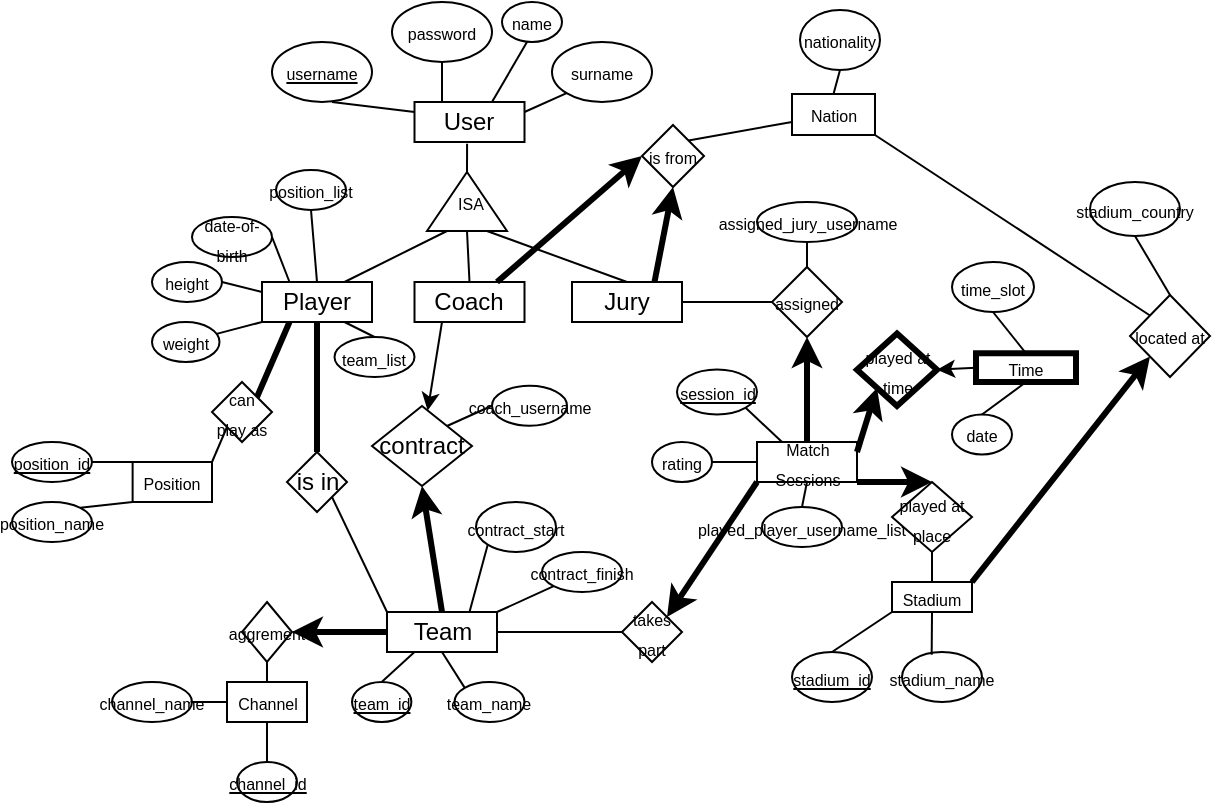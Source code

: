 <mxfile version="24.0.7" type="github">
  <diagram id="R2lEEEUBdFMjLlhIrx00" name="Page-1">
    <mxGraphModel dx="766" dy="385" grid="0" gridSize="10" guides="1" tooltips="1" connect="1" arrows="1" fold="1" page="1" pageScale="1" pageWidth="850" pageHeight="1100" background="#ffffff" math="0" shadow="0" extFonts="Permanent Marker^https://fonts.googleapis.com/css?family=Permanent+Marker">
      <root>
        <mxCell id="0" />
        <mxCell id="1" parent="0" />
        <mxCell id="NbPGqInugCmnnlXN2Xtu-7" style="rounded=0;orthogonalLoop=1;jettySize=auto;html=1;exitX=0.25;exitY=0;exitDx=0;exitDy=0;entryX=0.5;entryY=1;entryDx=0;entryDy=0;endArrow=none;endFill=0;" parent="1" source="NbPGqInugCmnnlXN2Xtu-1" target="NbPGqInugCmnnlXN2Xtu-3" edge="1">
          <mxGeometry relative="1" as="geometry" />
        </mxCell>
        <mxCell id="NbPGqInugCmnnlXN2Xtu-8" style="rounded=0;orthogonalLoop=1;jettySize=auto;html=1;exitX=0.75;exitY=0;exitDx=0;exitDy=0;entryX=0.5;entryY=1;entryDx=0;entryDy=0;endArrow=none;endFill=0;" parent="1" edge="1">
          <mxGeometry relative="1" as="geometry">
            <mxPoint x="350" y="270" as="sourcePoint" />
            <mxPoint x="367.5" y="240" as="targetPoint" />
          </mxGeometry>
        </mxCell>
        <mxCell id="NbPGqInugCmnnlXN2Xtu-11" style="rounded=0;orthogonalLoop=1;jettySize=auto;html=1;exitX=1;exitY=0.25;exitDx=0;exitDy=0;entryX=0;entryY=1;entryDx=0;entryDy=0;endArrow=none;endFill=0;" parent="1" source="NbPGqInugCmnnlXN2Xtu-1" target="NbPGqInugCmnnlXN2Xtu-5" edge="1">
          <mxGeometry relative="1" as="geometry" />
        </mxCell>
        <mxCell id="NbPGqInugCmnnlXN2Xtu-1" value="User" style="rounded=0;whiteSpace=wrap;html=1;" parent="1" vertex="1">
          <mxGeometry x="311.25" y="270" width="55" height="20" as="geometry" />
        </mxCell>
        <mxCell id="NbPGqInugCmnnlXN2Xtu-2" value="&lt;font style=&quot;font-size: 8px;&quot;&gt;&lt;u&gt;username&lt;/u&gt;&lt;/font&gt;" style="ellipse;whiteSpace=wrap;html=1;" parent="1" vertex="1">
          <mxGeometry x="240" y="240" width="50" height="30" as="geometry" />
        </mxCell>
        <mxCell id="NbPGqInugCmnnlXN2Xtu-3" value="&lt;font style=&quot;font-size: 8px;&quot;&gt;password&lt;/font&gt;" style="ellipse;whiteSpace=wrap;html=1;" parent="1" vertex="1">
          <mxGeometry x="300" y="220" width="50" height="30" as="geometry" />
        </mxCell>
        <mxCell id="NbPGqInugCmnnlXN2Xtu-4" value="&lt;font style=&quot;font-size: 8px;&quot;&gt;name&lt;/font&gt;" style="ellipse;whiteSpace=wrap;html=1;" parent="1" vertex="1">
          <mxGeometry x="355" y="220" width="30" height="20" as="geometry" />
        </mxCell>
        <mxCell id="NbPGqInugCmnnlXN2Xtu-5" value="&lt;font style=&quot;font-size: 8px;&quot;&gt;surname&lt;/font&gt;" style="ellipse;whiteSpace=wrap;html=1;" parent="1" vertex="1">
          <mxGeometry x="380" y="240" width="50" height="30" as="geometry" />
        </mxCell>
        <mxCell id="NbPGqInugCmnnlXN2Xtu-12" style="rounded=0;orthogonalLoop=1;jettySize=auto;html=1;exitX=0;exitY=0.25;exitDx=0;exitDy=0;entryX=0.6;entryY=1;entryDx=0;entryDy=0;entryPerimeter=0;endArrow=none;endFill=0;" parent="1" source="NbPGqInugCmnnlXN2Xtu-1" target="NbPGqInugCmnnlXN2Xtu-2" edge="1">
          <mxGeometry relative="1" as="geometry" />
        </mxCell>
        <mxCell id="NbPGqInugCmnnlXN2Xtu-14" value="" style="triangle;whiteSpace=wrap;html=1;rotation=-90;" parent="1" vertex="1">
          <mxGeometry x="322.75" y="299.75" width="29.5" height="40" as="geometry" />
        </mxCell>
        <mxCell id="NbPGqInugCmnnlXN2Xtu-15" value="&lt;font style=&quot;font-size: 8px;&quot;&gt;ISA&lt;/font&gt;" style="text;html=1;align=center;verticalAlign=middle;whiteSpace=wrap;rounded=0;" parent="1" vertex="1">
          <mxGeometry x="322.5" y="312.5" width="32.5" height="15" as="geometry" />
        </mxCell>
        <mxCell id="NbPGqInugCmnnlXN2Xtu-20" style="rounded=0;orthogonalLoop=1;jettySize=auto;html=1;exitX=0.75;exitY=0;exitDx=0;exitDy=0;entryX=0;entryY=0.25;entryDx=0;entryDy=0;endArrow=none;endFill=0;" parent="1" source="NbPGqInugCmnnlXN2Xtu-17" target="NbPGqInugCmnnlXN2Xtu-14" edge="1">
          <mxGeometry relative="1" as="geometry" />
        </mxCell>
        <mxCell id="NbPGqInugCmnnlXN2Xtu-30" style="rounded=0;orthogonalLoop=1;jettySize=auto;html=1;exitX=0.25;exitY=0;exitDx=0;exitDy=0;entryX=1;entryY=0.5;entryDx=0;entryDy=0;endArrow=none;endFill=0;" parent="1" source="NbPGqInugCmnnlXN2Xtu-17" target="NbPGqInugCmnnlXN2Xtu-26" edge="1">
          <mxGeometry relative="1" as="geometry" />
        </mxCell>
        <mxCell id="NbPGqInugCmnnlXN2Xtu-33" style="rounded=0;orthogonalLoop=1;jettySize=auto;html=1;exitX=0;exitY=1;exitDx=0;exitDy=0;endArrow=none;endFill=0;" parent="1" source="NbPGqInugCmnnlXN2Xtu-17" target="NbPGqInugCmnnlXN2Xtu-28" edge="1">
          <mxGeometry relative="1" as="geometry" />
        </mxCell>
        <mxCell id="NbPGqInugCmnnlXN2Xtu-45" style="rounded=0;orthogonalLoop=1;jettySize=auto;html=1;exitX=0.25;exitY=1;exitDx=0;exitDy=0;entryX=1;entryY=0;entryDx=0;entryDy=0;endArrow=none;endFill=0;strokeWidth=3;" parent="1" source="NbPGqInugCmnnlXN2Xtu-17" target="NbPGqInugCmnnlXN2Xtu-44" edge="1">
          <mxGeometry relative="1" as="geometry" />
        </mxCell>
        <mxCell id="NbPGqInugCmnnlXN2Xtu-56" style="rounded=0;orthogonalLoop=1;jettySize=auto;html=1;exitX=0.5;exitY=1;exitDx=0;exitDy=0;entryX=0.5;entryY=0;entryDx=0;entryDy=0;endArrow=none;endFill=0;strokeWidth=3;" parent="1" source="NbPGqInugCmnnlXN2Xtu-17" target="NbPGqInugCmnnlXN2Xtu-55" edge="1">
          <mxGeometry relative="1" as="geometry" />
        </mxCell>
        <mxCell id="NbPGqInugCmnnlXN2Xtu-17" value="Player" style="rounded=0;whiteSpace=wrap;html=1;" parent="1" vertex="1">
          <mxGeometry x="235" y="360" width="55" height="20" as="geometry" />
        </mxCell>
        <mxCell id="NbPGqInugCmnnlXN2Xtu-21" style="rounded=0;orthogonalLoop=1;jettySize=auto;html=1;exitX=0.5;exitY=0;exitDx=0;exitDy=0;entryX=0;entryY=0.5;entryDx=0;entryDy=0;endArrow=none;endFill=0;" parent="1" source="NbPGqInugCmnnlXN2Xtu-18" target="NbPGqInugCmnnlXN2Xtu-14" edge="1">
          <mxGeometry relative="1" as="geometry" />
        </mxCell>
        <mxCell id="NbPGqInugCmnnlXN2Xtu-41" style="rounded=0;orthogonalLoop=1;jettySize=auto;html=1;exitX=0.25;exitY=1;exitDx=0;exitDy=0;" parent="1" source="NbPGqInugCmnnlXN2Xtu-18" target="NbPGqInugCmnnlXN2Xtu-38" edge="1">
          <mxGeometry relative="1" as="geometry" />
        </mxCell>
        <mxCell id="NbPGqInugCmnnlXN2Xtu-18" value="Coach" style="rounded=0;whiteSpace=wrap;html=1;" parent="1" vertex="1">
          <mxGeometry x="311.25" y="360" width="55" height="20" as="geometry" />
        </mxCell>
        <mxCell id="NbPGqInugCmnnlXN2Xtu-22" style="rounded=0;orthogonalLoop=1;jettySize=auto;html=1;exitX=0.5;exitY=0;exitDx=0;exitDy=0;entryX=0;entryY=0.75;entryDx=0;entryDy=0;endArrow=none;endFill=0;" parent="1" source="NbPGqInugCmnnlXN2Xtu-19" target="NbPGqInugCmnnlXN2Xtu-14" edge="1">
          <mxGeometry relative="1" as="geometry" />
        </mxCell>
        <mxCell id="NbPGqInugCmnnlXN2Xtu-90" style="edgeStyle=orthogonalEdgeStyle;rounded=0;orthogonalLoop=1;jettySize=auto;html=1;exitX=1;exitY=0.5;exitDx=0;exitDy=0;entryX=0;entryY=0.5;entryDx=0;entryDy=0;endArrow=none;endFill=0;" parent="1" source="NbPGqInugCmnnlXN2Xtu-19" target="NbPGqInugCmnnlXN2Xtu-58" edge="1">
          <mxGeometry relative="1" as="geometry" />
        </mxCell>
        <mxCell id="RCbBzKasgjA7PgLbYBkf-12" style="rounded=0;orthogonalLoop=1;jettySize=auto;html=1;exitX=0.75;exitY=0;exitDx=0;exitDy=0;entryX=0.5;entryY=1;entryDx=0;entryDy=0;strokeWidth=3;" edge="1" parent="1" source="NbPGqInugCmnnlXN2Xtu-19" target="RCbBzKasgjA7PgLbYBkf-11">
          <mxGeometry relative="1" as="geometry" />
        </mxCell>
        <mxCell id="NbPGqInugCmnnlXN2Xtu-19" value="Jury" style="rounded=0;whiteSpace=wrap;html=1;" parent="1" vertex="1">
          <mxGeometry x="390" y="360" width="55" height="20" as="geometry" />
        </mxCell>
        <mxCell id="NbPGqInugCmnnlXN2Xtu-26" value="&lt;font style=&quot;font-size: 8px;&quot;&gt;date-of-birth&lt;/font&gt;" style="ellipse;whiteSpace=wrap;html=1;" parent="1" vertex="1">
          <mxGeometry x="200" y="327.5" width="40" height="20" as="geometry" />
        </mxCell>
        <mxCell id="NbPGqInugCmnnlXN2Xtu-27" value="&lt;font style=&quot;font-size: 8px;&quot;&gt;height&lt;/font&gt;" style="ellipse;whiteSpace=wrap;html=1;" parent="1" vertex="1">
          <mxGeometry x="180" y="350" width="35" height="20" as="geometry" />
        </mxCell>
        <mxCell id="NbPGqInugCmnnlXN2Xtu-28" value="&lt;font style=&quot;font-size: 8px;&quot;&gt;weight&lt;/font&gt;" style="ellipse;whiteSpace=wrap;html=1;" parent="1" vertex="1">
          <mxGeometry x="180" y="380" width="33.75" height="20" as="geometry" />
        </mxCell>
        <mxCell id="NbPGqInugCmnnlXN2Xtu-32" style="rounded=0;orthogonalLoop=1;jettySize=auto;html=1;exitX=0;exitY=0.25;exitDx=0;exitDy=0;entryX=1;entryY=0.5;entryDx=0;entryDy=0;endArrow=none;endFill=0;" parent="1" source="NbPGqInugCmnnlXN2Xtu-17" target="NbPGqInugCmnnlXN2Xtu-27" edge="1">
          <mxGeometry relative="1" as="geometry" />
        </mxCell>
        <mxCell id="NbPGqInugCmnnlXN2Xtu-37" style="edgeStyle=orthogonalEdgeStyle;rounded=0;orthogonalLoop=1;jettySize=auto;html=1;exitX=1;exitY=0.5;exitDx=0;exitDy=0;entryX=0.478;entryY=1.042;entryDx=0;entryDy=0;entryPerimeter=0;endArrow=none;endFill=0;" parent="1" source="NbPGqInugCmnnlXN2Xtu-14" target="NbPGqInugCmnnlXN2Xtu-1" edge="1">
          <mxGeometry relative="1" as="geometry" />
        </mxCell>
        <mxCell id="NbPGqInugCmnnlXN2Xtu-68" style="rounded=0;orthogonalLoop=1;jettySize=auto;html=1;exitX=1;exitY=0;exitDx=0;exitDy=0;entryX=0;entryY=0.5;entryDx=0;entryDy=0;endArrow=none;endFill=0;" parent="1" source="NbPGqInugCmnnlXN2Xtu-38" target="NbPGqInugCmnnlXN2Xtu-64" edge="1">
          <mxGeometry relative="1" as="geometry" />
        </mxCell>
        <mxCell id="NbPGqInugCmnnlXN2Xtu-70" style="rounded=0;orthogonalLoop=1;jettySize=auto;html=1;exitX=1;exitY=0;exitDx=0;exitDy=0;entryX=0;entryY=1;entryDx=0;entryDy=0;endArrow=none;endFill=0;" parent="1" source="NbPGqInugCmnnlXN2Xtu-39" target="NbPGqInugCmnnlXN2Xtu-66" edge="1">
          <mxGeometry relative="1" as="geometry" />
        </mxCell>
        <mxCell id="NbPGqInugCmnnlXN2Xtu-38" value="contract" style="rhombus;whiteSpace=wrap;html=1;" parent="1" vertex="1">
          <mxGeometry x="290" y="422" width="50" height="40" as="geometry" />
        </mxCell>
        <mxCell id="NbPGqInugCmnnlXN2Xtu-43" style="rounded=0;orthogonalLoop=1;jettySize=auto;html=1;exitX=0.5;exitY=0;exitDx=0;exitDy=0;entryX=0.5;entryY=1;entryDx=0;entryDy=0;strokeWidth=3;" parent="1" source="NbPGqInugCmnnlXN2Xtu-39" target="NbPGqInugCmnnlXN2Xtu-38" edge="1">
          <mxGeometry relative="1" as="geometry" />
        </mxCell>
        <mxCell id="NbPGqInugCmnnlXN2Xtu-72" style="rounded=0;orthogonalLoop=1;jettySize=auto;html=1;exitX=0.25;exitY=1;exitDx=0;exitDy=0;entryX=0.5;entryY=0;entryDx=0;entryDy=0;endArrow=none;endFill=0;" parent="1" source="NbPGqInugCmnnlXN2Xtu-39" target="NbPGqInugCmnnlXN2Xtu-62" edge="1">
          <mxGeometry relative="1" as="geometry" />
        </mxCell>
        <mxCell id="NbPGqInugCmnnlXN2Xtu-73" style="rounded=0;orthogonalLoop=1;jettySize=auto;html=1;exitX=0.5;exitY=1;exitDx=0;exitDy=0;entryX=0;entryY=0;entryDx=0;entryDy=0;endArrow=none;endFill=0;" parent="1" source="NbPGqInugCmnnlXN2Xtu-39" target="NbPGqInugCmnnlXN2Xtu-63" edge="1">
          <mxGeometry relative="1" as="geometry" />
        </mxCell>
        <mxCell id="NbPGqInugCmnnlXN2Xtu-92" style="rounded=0;orthogonalLoop=1;jettySize=auto;html=1;exitX=0;exitY=0.5;exitDx=0;exitDy=0;entryX=1;entryY=0.5;entryDx=0;entryDy=0;strokeWidth=3;" parent="1" source="NbPGqInugCmnnlXN2Xtu-39" target="NbPGqInugCmnnlXN2Xtu-80" edge="1">
          <mxGeometry relative="1" as="geometry" />
        </mxCell>
        <mxCell id="NbPGqInugCmnnlXN2Xtu-95" style="edgeStyle=orthogonalEdgeStyle;rounded=0;orthogonalLoop=1;jettySize=auto;html=1;exitX=1;exitY=0.5;exitDx=0;exitDy=0;entryX=0;entryY=0.5;entryDx=0;entryDy=0;endArrow=none;endFill=0;" parent="1" source="NbPGqInugCmnnlXN2Xtu-39" target="NbPGqInugCmnnlXN2Xtu-94" edge="1">
          <mxGeometry relative="1" as="geometry" />
        </mxCell>
        <mxCell id="NbPGqInugCmnnlXN2Xtu-39" value="Team" style="rounded=0;whiteSpace=wrap;html=1;" parent="1" vertex="1">
          <mxGeometry x="297.5" y="525" width="55" height="20" as="geometry" />
        </mxCell>
        <mxCell id="NbPGqInugCmnnlXN2Xtu-47" style="rounded=0;orthogonalLoop=1;jettySize=auto;html=1;exitX=0;exitY=1;exitDx=0;exitDy=0;entryX=1;entryY=0;entryDx=0;entryDy=0;endArrow=none;endFill=0;" parent="1" source="NbPGqInugCmnnlXN2Xtu-44" target="NbPGqInugCmnnlXN2Xtu-46" edge="1">
          <mxGeometry relative="1" as="geometry" />
        </mxCell>
        <mxCell id="NbPGqInugCmnnlXN2Xtu-76" style="rounded=0;orthogonalLoop=1;jettySize=auto;html=1;exitX=0.5;exitY=0;exitDx=0;exitDy=0;entryX=0.5;entryY=1;entryDx=0;entryDy=0;endArrow=none;endFill=0;" parent="1" source="NbPGqInugCmnnlXN2Xtu-17" target="NbPGqInugCmnnlXN2Xtu-75" edge="1">
          <mxGeometry relative="1" as="geometry" />
        </mxCell>
        <mxCell id="NbPGqInugCmnnlXN2Xtu-44" value="&lt;font style=&quot;font-size: 8px;&quot;&gt;can play as&lt;/font&gt;" style="rhombus;whiteSpace=wrap;html=1;strokeWidth=1;" parent="1" vertex="1">
          <mxGeometry x="210" y="410" width="30" height="30" as="geometry" />
        </mxCell>
        <mxCell id="NbPGqInugCmnnlXN2Xtu-51" style="rounded=0;orthogonalLoop=1;jettySize=auto;html=1;exitX=0;exitY=0;exitDx=0;exitDy=0;entryX=1;entryY=0.5;entryDx=0;entryDy=0;endArrow=none;endFill=0;" parent="1" source="NbPGqInugCmnnlXN2Xtu-46" target="NbPGqInugCmnnlXN2Xtu-48" edge="1">
          <mxGeometry relative="1" as="geometry" />
        </mxCell>
        <mxCell id="NbPGqInugCmnnlXN2Xtu-52" style="rounded=0;orthogonalLoop=1;jettySize=auto;html=1;exitX=0;exitY=1;exitDx=0;exitDy=0;entryX=1;entryY=0;entryDx=0;entryDy=0;endArrow=none;endFill=0;" parent="1" source="NbPGqInugCmnnlXN2Xtu-46" target="NbPGqInugCmnnlXN2Xtu-49" edge="1">
          <mxGeometry relative="1" as="geometry" />
        </mxCell>
        <mxCell id="NbPGqInugCmnnlXN2Xtu-46" value="&lt;font style=&quot;font-size: 8px;&quot;&gt;Position&lt;/font&gt;" style="rounded=0;whiteSpace=wrap;html=1;strokeWidth=1;" parent="1" vertex="1">
          <mxGeometry x="170.31" y="450" width="39.69" height="20" as="geometry" />
        </mxCell>
        <mxCell id="NbPGqInugCmnnlXN2Xtu-48" value="&lt;font style=&quot;font-size: 8px;&quot;&gt;&lt;u&gt;position_id&lt;/u&gt;&lt;/font&gt;" style="ellipse;whiteSpace=wrap;html=1;" parent="1" vertex="1">
          <mxGeometry x="110" y="440" width="40" height="20" as="geometry" />
        </mxCell>
        <mxCell id="NbPGqInugCmnnlXN2Xtu-49" value="&lt;font style=&quot;font-size: 8px;&quot;&gt;position_name&lt;/font&gt;" style="ellipse;whiteSpace=wrap;html=1;" parent="1" vertex="1">
          <mxGeometry x="110" y="470" width="40" height="20" as="geometry" />
        </mxCell>
        <mxCell id="NbPGqInugCmnnlXN2Xtu-61" style="edgeStyle=orthogonalEdgeStyle;rounded=0;orthogonalLoop=1;jettySize=auto;html=1;exitX=0.5;exitY=0;exitDx=0;exitDy=0;entryX=0.5;entryY=1;entryDx=0;entryDy=0;strokeWidth=3;" parent="1" source="NbPGqInugCmnnlXN2Xtu-54" target="NbPGqInugCmnnlXN2Xtu-58" edge="1">
          <mxGeometry relative="1" as="geometry" />
        </mxCell>
        <mxCell id="NbPGqInugCmnnlXN2Xtu-96" style="rounded=0;orthogonalLoop=1;jettySize=auto;html=1;exitX=0;exitY=1;exitDx=0;exitDy=0;entryX=1;entryY=0;entryDx=0;entryDy=0;endArrow=classic;endFill=1;strokeWidth=3;" parent="1" source="NbPGqInugCmnnlXN2Xtu-54" target="NbPGqInugCmnnlXN2Xtu-94" edge="1">
          <mxGeometry relative="1" as="geometry" />
        </mxCell>
        <mxCell id="NbPGqInugCmnnlXN2Xtu-108" style="rounded=0;orthogonalLoop=1;jettySize=auto;html=1;exitX=1;exitY=1;exitDx=0;exitDy=0;entryX=0.5;entryY=0;entryDx=0;entryDy=0;endArrow=classic;endFill=1;strokeWidth=3;" parent="1" source="NbPGqInugCmnnlXN2Xtu-54" target="NbPGqInugCmnnlXN2Xtu-107" edge="1">
          <mxGeometry relative="1" as="geometry" />
        </mxCell>
        <mxCell id="NbPGqInugCmnnlXN2Xtu-118" style="rounded=0;orthogonalLoop=1;jettySize=auto;html=1;exitX=0.25;exitY=0;exitDx=0;exitDy=0;entryX=1;entryY=1;entryDx=0;entryDy=0;endArrow=none;endFill=0;" parent="1" source="NbPGqInugCmnnlXN2Xtu-54" target="NbPGqInugCmnnlXN2Xtu-99" edge="1">
          <mxGeometry relative="1" as="geometry" />
        </mxCell>
        <mxCell id="NbPGqInugCmnnlXN2Xtu-54" value="&lt;font style=&quot;font-size: 8px;&quot;&gt;Match Sessions&lt;/font&gt;" style="rounded=0;whiteSpace=wrap;html=1;" parent="1" vertex="1">
          <mxGeometry x="482.5" y="440" width="50" height="20" as="geometry" />
        </mxCell>
        <mxCell id="NbPGqInugCmnnlXN2Xtu-71" style="rounded=0;orthogonalLoop=1;jettySize=auto;html=1;exitX=1;exitY=1;exitDx=0;exitDy=0;entryX=0;entryY=0;entryDx=0;entryDy=0;endArrow=none;endFill=0;" parent="1" source="NbPGqInugCmnnlXN2Xtu-55" target="NbPGqInugCmnnlXN2Xtu-39" edge="1">
          <mxGeometry relative="1" as="geometry" />
        </mxCell>
        <mxCell id="NbPGqInugCmnnlXN2Xtu-78" style="rounded=0;orthogonalLoop=1;jettySize=auto;html=1;exitX=0.75;exitY=1;exitDx=0;exitDy=0;entryX=0.5;entryY=0;entryDx=0;entryDy=0;endArrow=none;endFill=0;" parent="1" source="NbPGqInugCmnnlXN2Xtu-17" target="NbPGqInugCmnnlXN2Xtu-77" edge="1">
          <mxGeometry relative="1" as="geometry" />
        </mxCell>
        <mxCell id="NbPGqInugCmnnlXN2Xtu-55" value="is in" style="rhombus;whiteSpace=wrap;html=1;" parent="1" vertex="1">
          <mxGeometry x="247.5" y="445" width="30" height="30" as="geometry" />
        </mxCell>
        <mxCell id="NbPGqInugCmnnlXN2Xtu-124" style="edgeStyle=orthogonalEdgeStyle;rounded=0;orthogonalLoop=1;jettySize=auto;html=1;exitX=0.5;exitY=0;exitDx=0;exitDy=0;entryX=0.5;entryY=1;entryDx=0;entryDy=0;endArrow=none;endFill=0;" parent="1" source="NbPGqInugCmnnlXN2Xtu-58" target="NbPGqInugCmnnlXN2Xtu-122" edge="1">
          <mxGeometry relative="1" as="geometry" />
        </mxCell>
        <mxCell id="NbPGqInugCmnnlXN2Xtu-125" style="rounded=0;orthogonalLoop=1;jettySize=auto;html=1;exitX=0;exitY=0.5;exitDx=0;exitDy=0;entryX=1;entryY=0.5;entryDx=0;entryDy=0;endArrow=none;endFill=0;" parent="1" source="NbPGqInugCmnnlXN2Xtu-54" target="NbPGqInugCmnnlXN2Xtu-123" edge="1">
          <mxGeometry relative="1" as="geometry" />
        </mxCell>
        <mxCell id="NbPGqInugCmnnlXN2Xtu-58" value="&lt;font style=&quot;font-size: 8px;&quot;&gt;assigned&lt;/font&gt;" style="rhombus;whiteSpace=wrap;html=1;" parent="1" vertex="1">
          <mxGeometry x="490" y="352.5" width="35" height="35" as="geometry" />
        </mxCell>
        <mxCell id="NbPGqInugCmnnlXN2Xtu-62" value="&lt;font style=&quot;font-size: 8px;&quot;&gt;&lt;u&gt;team_id&lt;/u&gt;&lt;/font&gt;" style="ellipse;whiteSpace=wrap;html=1;" parent="1" vertex="1">
          <mxGeometry x="280" y="560" width="29.69" height="20" as="geometry" />
        </mxCell>
        <mxCell id="NbPGqInugCmnnlXN2Xtu-63" value="&lt;font style=&quot;font-size: 8px;&quot;&gt;team_name&lt;/font&gt;" style="ellipse;whiteSpace=wrap;html=1;" parent="1" vertex="1">
          <mxGeometry x="331.25" y="560" width="35" height="20" as="geometry" />
        </mxCell>
        <mxCell id="NbPGqInugCmnnlXN2Xtu-64" value="&lt;font style=&quot;font-size: 8px;&quot;&gt;coach_username&lt;/font&gt;" style="ellipse;whiteSpace=wrap;html=1;" parent="1" vertex="1">
          <mxGeometry x="350" y="411.88" width="37.5" height="20" as="geometry" />
        </mxCell>
        <mxCell id="NbPGqInugCmnnlXN2Xtu-65" value="&lt;font style=&quot;font-size: 8px;&quot;&gt;contract_start&lt;/font&gt;" style="ellipse;whiteSpace=wrap;html=1;" parent="1" vertex="1">
          <mxGeometry x="342" y="470" width="40" height="25" as="geometry" />
        </mxCell>
        <mxCell id="NbPGqInugCmnnlXN2Xtu-66" value="&lt;font style=&quot;font-size: 8px;&quot;&gt;contract_finish&lt;/font&gt;" style="ellipse;whiteSpace=wrap;html=1;" parent="1" vertex="1">
          <mxGeometry x="375" y="495" width="40" height="20" as="geometry" />
        </mxCell>
        <mxCell id="NbPGqInugCmnnlXN2Xtu-69" style="rounded=0;orthogonalLoop=1;jettySize=auto;html=1;entryX=0;entryY=1;entryDx=0;entryDy=0;endArrow=none;endFill=0;exitX=0.75;exitY=0;exitDx=0;exitDy=0;" parent="1" target="NbPGqInugCmnnlXN2Xtu-65" edge="1" source="NbPGqInugCmnnlXN2Xtu-39">
          <mxGeometry relative="1" as="geometry">
            <mxPoint x="350" y="460" as="sourcePoint" />
          </mxGeometry>
        </mxCell>
        <mxCell id="NbPGqInugCmnnlXN2Xtu-75" value="&lt;font style=&quot;font-size: 8px;&quot;&gt;position_list&lt;/font&gt;" style="ellipse;whiteSpace=wrap;html=1;" parent="1" vertex="1">
          <mxGeometry x="242" y="304" width="35" height="20" as="geometry" />
        </mxCell>
        <mxCell id="NbPGqInugCmnnlXN2Xtu-77" value="&lt;font style=&quot;font-size: 8px;&quot;&gt;team_list&lt;/font&gt;" style="ellipse;whiteSpace=wrap;html=1;" parent="1" vertex="1">
          <mxGeometry x="271.25" y="387.5" width="40" height="20" as="geometry" />
        </mxCell>
        <mxCell id="NbPGqInugCmnnlXN2Xtu-79" value="&lt;font style=&quot;font-size: 8px;&quot;&gt;&lt;u&gt;channel_id&lt;/u&gt;&lt;/font&gt;" style="ellipse;whiteSpace=wrap;html=1;" parent="1" vertex="1">
          <mxGeometry x="222.5" y="600" width="30" height="20" as="geometry" />
        </mxCell>
        <mxCell id="NbPGqInugCmnnlXN2Xtu-80" value="&lt;font style=&quot;font-size: 8px;&quot;&gt;aggrement&lt;/font&gt;" style="rhombus;whiteSpace=wrap;html=1;" parent="1" vertex="1">
          <mxGeometry x="225" y="520" width="25" height="30" as="geometry" />
        </mxCell>
        <mxCell id="NbPGqInugCmnnlXN2Xtu-127" style="rounded=0;orthogonalLoop=1;jettySize=auto;html=1;exitX=0;exitY=0.5;exitDx=0;exitDy=0;entryX=1;entryY=0.5;entryDx=0;entryDy=0;endArrow=none;endFill=0;" parent="1" source="NbPGqInugCmnnlXN2Xtu-81" target="NbPGqInugCmnnlXN2Xtu-126" edge="1">
          <mxGeometry relative="1" as="geometry" />
        </mxCell>
        <mxCell id="NbPGqInugCmnnlXN2Xtu-81" value="&lt;font style=&quot;font-size: 8px;&quot;&gt;Channel&lt;/font&gt;" style="rounded=0;whiteSpace=wrap;html=1;" parent="1" vertex="1">
          <mxGeometry x="217.5" y="560" width="40" height="20" as="geometry" />
        </mxCell>
        <mxCell id="NbPGqInugCmnnlXN2Xtu-84" style="rounded=0;orthogonalLoop=1;jettySize=auto;html=1;exitX=0.5;exitY=1;exitDx=0;exitDy=0;entryX=0.5;entryY=0;entryDx=0;entryDy=0;endArrow=none;endFill=0;" parent="1" source="NbPGqInugCmnnlXN2Xtu-81" target="NbPGqInugCmnnlXN2Xtu-79" edge="1">
          <mxGeometry relative="1" as="geometry" />
        </mxCell>
        <mxCell id="NbPGqInugCmnnlXN2Xtu-93" style="rounded=0;orthogonalLoop=1;jettySize=auto;html=1;exitX=0.5;exitY=1;exitDx=0;exitDy=0;entryX=0.5;entryY=0;entryDx=0;entryDy=0;endArrow=none;endFill=0;" parent="1" source="NbPGqInugCmnnlXN2Xtu-80" target="NbPGqInugCmnnlXN2Xtu-81" edge="1">
          <mxGeometry relative="1" as="geometry" />
        </mxCell>
        <mxCell id="NbPGqInugCmnnlXN2Xtu-98" style="rounded=0;orthogonalLoop=1;jettySize=auto;html=1;entryX=0.5;entryY=0;entryDx=0;entryDy=0;endArrow=none;endFill=0;exitX=0.5;exitY=1;exitDx=0;exitDy=0;" parent="1" source="NbPGqInugCmnnlXN2Xtu-54" target="NbPGqInugCmnnlXN2Xtu-97" edge="1">
          <mxGeometry relative="1" as="geometry">
            <mxPoint x="488" y="486" as="sourcePoint" />
          </mxGeometry>
        </mxCell>
        <mxCell id="NbPGqInugCmnnlXN2Xtu-94" value="&lt;font style=&quot;font-size: 8px;&quot;&gt;takes part&lt;/font&gt;" style="rhombus;whiteSpace=wrap;html=1;" parent="1" vertex="1">
          <mxGeometry x="415" y="520" width="30" height="30" as="geometry" />
        </mxCell>
        <mxCell id="NbPGqInugCmnnlXN2Xtu-97" value="&lt;font style=&quot;font-size: 8px;&quot;&gt;played_player_username_list&lt;/font&gt;" style="ellipse;whiteSpace=wrap;html=1;" parent="1" vertex="1">
          <mxGeometry x="485" y="472.5" width="40" height="20" as="geometry" />
        </mxCell>
        <mxCell id="NbPGqInugCmnnlXN2Xtu-99" value="&lt;font style=&quot;font-size: 8px;&quot;&gt;&lt;u&gt;session_id&lt;/u&gt;&lt;/font&gt;" style="ellipse;whiteSpace=wrap;html=1;" parent="1" vertex="1">
          <mxGeometry x="442.5" y="403.75" width="40" height="22.5" as="geometry" />
        </mxCell>
        <mxCell id="NbPGqInugCmnnlXN2Xtu-107" value="&lt;font style=&quot;font-size: 8px;&quot;&gt;played at place&lt;/font&gt;" style="rhombus;whiteSpace=wrap;html=1;" parent="1" vertex="1">
          <mxGeometry x="550" y="460" width="40" height="35" as="geometry" />
        </mxCell>
        <mxCell id="NbPGqInugCmnnlXN2Xtu-110" style="edgeStyle=orthogonalEdgeStyle;rounded=0;orthogonalLoop=1;jettySize=auto;html=1;exitX=0.5;exitY=0;exitDx=0;exitDy=0;entryX=0.5;entryY=1;entryDx=0;entryDy=0;endArrow=none;endFill=0;" parent="1" source="NbPGqInugCmnnlXN2Xtu-109" target="NbPGqInugCmnnlXN2Xtu-107" edge="1">
          <mxGeometry relative="1" as="geometry" />
        </mxCell>
        <mxCell id="NbPGqInugCmnnlXN2Xtu-114" style="rounded=0;orthogonalLoop=1;jettySize=auto;html=1;exitX=0;exitY=1;exitDx=0;exitDy=0;entryX=0.5;entryY=0;entryDx=0;entryDy=0;endArrow=none;endFill=0;" parent="1" source="NbPGqInugCmnnlXN2Xtu-109" target="NbPGqInugCmnnlXN2Xtu-111" edge="1">
          <mxGeometry relative="1" as="geometry" />
        </mxCell>
        <mxCell id="NbPGqInugCmnnlXN2Xtu-109" value="&lt;font style=&quot;font-size: 8px;&quot;&gt;Stadium&lt;/font&gt;" style="rounded=0;whiteSpace=wrap;html=1;" parent="1" vertex="1">
          <mxGeometry x="550" y="510" width="40" height="15" as="geometry" />
        </mxCell>
        <mxCell id="NbPGqInugCmnnlXN2Xtu-111" value="&lt;font style=&quot;font-size: 8px;&quot;&gt;&lt;u&gt;stadium_id&lt;/u&gt;&lt;/font&gt;" style="ellipse;whiteSpace=wrap;html=1;" parent="1" vertex="1">
          <mxGeometry x="500" y="545" width="40" height="25" as="geometry" />
        </mxCell>
        <mxCell id="NbPGqInugCmnnlXN2Xtu-112" value="&lt;font style=&quot;font-size: 8px;&quot;&gt;stadium_name&lt;/font&gt;" style="ellipse;whiteSpace=wrap;html=1;" parent="1" vertex="1">
          <mxGeometry x="555" y="545" width="40" height="25" as="geometry" />
        </mxCell>
        <mxCell id="NbPGqInugCmnnlXN2Xtu-115" style="rounded=0;orthogonalLoop=1;jettySize=auto;html=1;exitX=0.5;exitY=1;exitDx=0;exitDy=0;entryX=0.371;entryY=0.057;entryDx=0;entryDy=0;entryPerimeter=0;endArrow=none;endFill=0;" parent="1" source="NbPGqInugCmnnlXN2Xtu-109" target="NbPGqInugCmnnlXN2Xtu-112" edge="1">
          <mxGeometry relative="1" as="geometry" />
        </mxCell>
        <mxCell id="NbPGqInugCmnnlXN2Xtu-120" value="&lt;font style=&quot;font-size: 8px;&quot;&gt;date&lt;/font&gt;" style="ellipse;whiteSpace=wrap;html=1;" parent="1" vertex="1">
          <mxGeometry x="580" y="426.25" width="30" height="20" as="geometry" />
        </mxCell>
        <mxCell id="NbPGqInugCmnnlXN2Xtu-121" style="rounded=0;orthogonalLoop=1;jettySize=auto;html=1;exitX=0.5;exitY=1;exitDx=0;exitDy=0;entryX=0.5;entryY=0;entryDx=0;entryDy=0;endArrow=none;endFill=0;" parent="1" source="mSheaMGrgmXsFjMUXhLI-4" target="NbPGqInugCmnnlXN2Xtu-120" edge="1">
          <mxGeometry relative="1" as="geometry" />
        </mxCell>
        <mxCell id="NbPGqInugCmnnlXN2Xtu-122" value="&lt;font style=&quot;font-size: 8px;&quot;&gt;assigned_jury_username&lt;/font&gt;" style="ellipse;whiteSpace=wrap;html=1;" parent="1" vertex="1">
          <mxGeometry x="482.5" y="320" width="50" height="20" as="geometry" />
        </mxCell>
        <mxCell id="NbPGqInugCmnnlXN2Xtu-123" value="&lt;font style=&quot;font-size: 8px;&quot;&gt;rating&lt;/font&gt;" style="ellipse;whiteSpace=wrap;html=1;" parent="1" vertex="1">
          <mxGeometry x="430" y="440" width="30" height="20" as="geometry" />
        </mxCell>
        <mxCell id="NbPGqInugCmnnlXN2Xtu-126" value="&lt;font style=&quot;font-size: 8px;&quot;&gt;channel_name&lt;/font&gt;" style="ellipse;whiteSpace=wrap;html=1;" parent="1" vertex="1">
          <mxGeometry x="160" y="560" width="40" height="20" as="geometry" />
        </mxCell>
        <mxCell id="mSheaMGrgmXsFjMUXhLI-1" value="&lt;font style=&quot;font-size: 8px;&quot;&gt;played at time&lt;/font&gt;" style="rhombus;whiteSpace=wrap;html=1;strokeWidth=3;" parent="1" vertex="1">
          <mxGeometry x="532.5" y="385.75" width="40" height="36.25" as="geometry" />
        </mxCell>
        <mxCell id="mSheaMGrgmXsFjMUXhLI-5" value="" style="rounded=0;orthogonalLoop=1;jettySize=auto;html=1;exitX=1;exitY=0.25;exitDx=0;exitDy=0;entryX=0;entryY=1;entryDx=0;entryDy=0;endArrow=classic;endFill=1;strokeWidth=3;" parent="1" source="NbPGqInugCmnnlXN2Xtu-54" target="mSheaMGrgmXsFjMUXhLI-1" edge="1">
          <mxGeometry relative="1" as="geometry">
            <mxPoint x="533" y="445" as="sourcePoint" />
            <mxPoint x="560" y="425" as="targetPoint" />
          </mxGeometry>
        </mxCell>
        <mxCell id="mSheaMGrgmXsFjMUXhLI-10" style="rounded=0;orthogonalLoop=1;jettySize=auto;html=1;exitX=0;exitY=0.5;exitDx=0;exitDy=0;entryX=1;entryY=0.5;entryDx=0;entryDy=0;" parent="1" source="mSheaMGrgmXsFjMUXhLI-4" target="mSheaMGrgmXsFjMUXhLI-1" edge="1">
          <mxGeometry relative="1" as="geometry" />
        </mxCell>
        <mxCell id="mSheaMGrgmXsFjMUXhLI-4" value="&lt;font style=&quot;font-size: 8px;&quot;&gt;Time&lt;/font&gt;" style="rounded=0;whiteSpace=wrap;html=1;strokeWidth=3;" parent="1" vertex="1">
          <mxGeometry x="592" y="395.63" width="50" height="14.37" as="geometry" />
        </mxCell>
        <mxCell id="1beoP5uEFlzIraQvjspQ-11" value="&lt;font style=&quot;font-size: 8px;&quot;&gt;time_slot&lt;/font&gt;" style="ellipse;whiteSpace=wrap;html=1;" parent="1" vertex="1">
          <mxGeometry x="580" y="350" width="41" height="25" as="geometry" />
        </mxCell>
        <mxCell id="1beoP5uEFlzIraQvjspQ-13" style="rounded=0;orthogonalLoop=1;jettySize=auto;html=1;entryX=0.5;entryY=1;entryDx=0;entryDy=0;endArrow=none;endFill=0;exitX=0.5;exitY=0;exitDx=0;exitDy=0;" parent="1" source="mSheaMGrgmXsFjMUXhLI-4" target="1beoP5uEFlzIraQvjspQ-11" edge="1">
          <mxGeometry relative="1" as="geometry">
            <mxPoint x="656" y="414" as="sourcePoint" />
            <mxPoint x="719" y="280" as="targetPoint" />
          </mxGeometry>
        </mxCell>
        <mxCell id="RCbBzKasgjA7PgLbYBkf-3" value="&lt;font style=&quot;font-size: 8px;&quot;&gt;nationality&lt;/font&gt;" style="ellipse;whiteSpace=wrap;html=1;" vertex="1" parent="1">
          <mxGeometry x="504" y="224" width="40" height="30" as="geometry" />
        </mxCell>
        <mxCell id="RCbBzKasgjA7PgLbYBkf-5" style="rounded=0;orthogonalLoop=1;jettySize=auto;html=1;exitX=0.75;exitY=0;exitDx=0;exitDy=0;endArrow=classic;endFill=1;entryX=0;entryY=0.5;entryDx=0;entryDy=0;strokeWidth=3;" edge="1" parent="1" source="NbPGqInugCmnnlXN2Xtu-18" target="RCbBzKasgjA7PgLbYBkf-11">
          <mxGeometry relative="1" as="geometry">
            <mxPoint x="348" y="315" as="sourcePoint" />
            <mxPoint x="406" y="296" as="targetPoint" />
          </mxGeometry>
        </mxCell>
        <mxCell id="RCbBzKasgjA7PgLbYBkf-6" style="rounded=0;orthogonalLoop=1;jettySize=auto;html=1;exitX=0.5;exitY=0;exitDx=0;exitDy=0;entryX=0.5;entryY=1;entryDx=0;entryDy=0;endArrow=none;endFill=0;" edge="1" parent="1" source="RCbBzKasgjA7PgLbYBkf-10" target="RCbBzKasgjA7PgLbYBkf-3">
          <mxGeometry relative="1" as="geometry">
            <mxPoint x="416" y="343" as="sourcePoint" />
            <mxPoint x="444" y="303" as="targetPoint" />
          </mxGeometry>
        </mxCell>
        <mxCell id="RCbBzKasgjA7PgLbYBkf-15" style="rounded=0;orthogonalLoop=1;jettySize=auto;html=1;exitX=1;exitY=0;exitDx=0;exitDy=0;entryX=0;entryY=1;entryDx=0;entryDy=0;strokeWidth=3;" edge="1" parent="1" source="NbPGqInugCmnnlXN2Xtu-109" target="RCbBzKasgjA7PgLbYBkf-14">
          <mxGeometry relative="1" as="geometry" />
        </mxCell>
        <mxCell id="RCbBzKasgjA7PgLbYBkf-10" value="&lt;font style=&quot;font-size: 8px;&quot;&gt;Nation&lt;/font&gt;" style="rounded=0;whiteSpace=wrap;html=1;" vertex="1" parent="1">
          <mxGeometry x="500" y="266" width="41.5" height="20.5" as="geometry" />
        </mxCell>
        <mxCell id="RCbBzKasgjA7PgLbYBkf-13" style="rounded=0;orthogonalLoop=1;jettySize=auto;html=1;exitX=1;exitY=0;exitDx=0;exitDy=0;endArrow=none;endFill=0;" edge="1" parent="1" source="RCbBzKasgjA7PgLbYBkf-11" target="RCbBzKasgjA7PgLbYBkf-10">
          <mxGeometry relative="1" as="geometry" />
        </mxCell>
        <mxCell id="RCbBzKasgjA7PgLbYBkf-11" value="&lt;font style=&quot;font-size: 8px;&quot;&gt;is from&lt;/font&gt;" style="rhombus;whiteSpace=wrap;html=1;" vertex="1" parent="1">
          <mxGeometry x="425" y="281.5" width="31" height="31" as="geometry" />
        </mxCell>
        <mxCell id="RCbBzKasgjA7PgLbYBkf-16" style="rounded=0;orthogonalLoop=1;jettySize=auto;html=1;exitX=0;exitY=0;exitDx=0;exitDy=0;entryX=1;entryY=1;entryDx=0;entryDy=0;endArrow=none;endFill=0;" edge="1" parent="1" source="RCbBzKasgjA7PgLbYBkf-14" target="RCbBzKasgjA7PgLbYBkf-10">
          <mxGeometry relative="1" as="geometry" />
        </mxCell>
        <mxCell id="RCbBzKasgjA7PgLbYBkf-18" style="rounded=0;orthogonalLoop=1;jettySize=auto;html=1;exitX=0.5;exitY=0;exitDx=0;exitDy=0;entryX=0.5;entryY=1;entryDx=0;entryDy=0;endArrow=none;endFill=0;" edge="1" parent="1" source="RCbBzKasgjA7PgLbYBkf-14" target="RCbBzKasgjA7PgLbYBkf-17">
          <mxGeometry relative="1" as="geometry" />
        </mxCell>
        <mxCell id="RCbBzKasgjA7PgLbYBkf-14" value="&lt;font style=&quot;font-size: 8px;&quot;&gt;located at&lt;/font&gt;" style="rhombus;whiteSpace=wrap;html=1;" vertex="1" parent="1">
          <mxGeometry x="669" y="366.5" width="40" height="41" as="geometry" />
        </mxCell>
        <mxCell id="RCbBzKasgjA7PgLbYBkf-17" value="&lt;font style=&quot;font-size: 8px;&quot;&gt;stadium_country&lt;/font&gt;" style="ellipse;whiteSpace=wrap;html=1;" vertex="1" parent="1">
          <mxGeometry x="649" y="310" width="45" height="27" as="geometry" />
        </mxCell>
      </root>
    </mxGraphModel>
  </diagram>
</mxfile>
